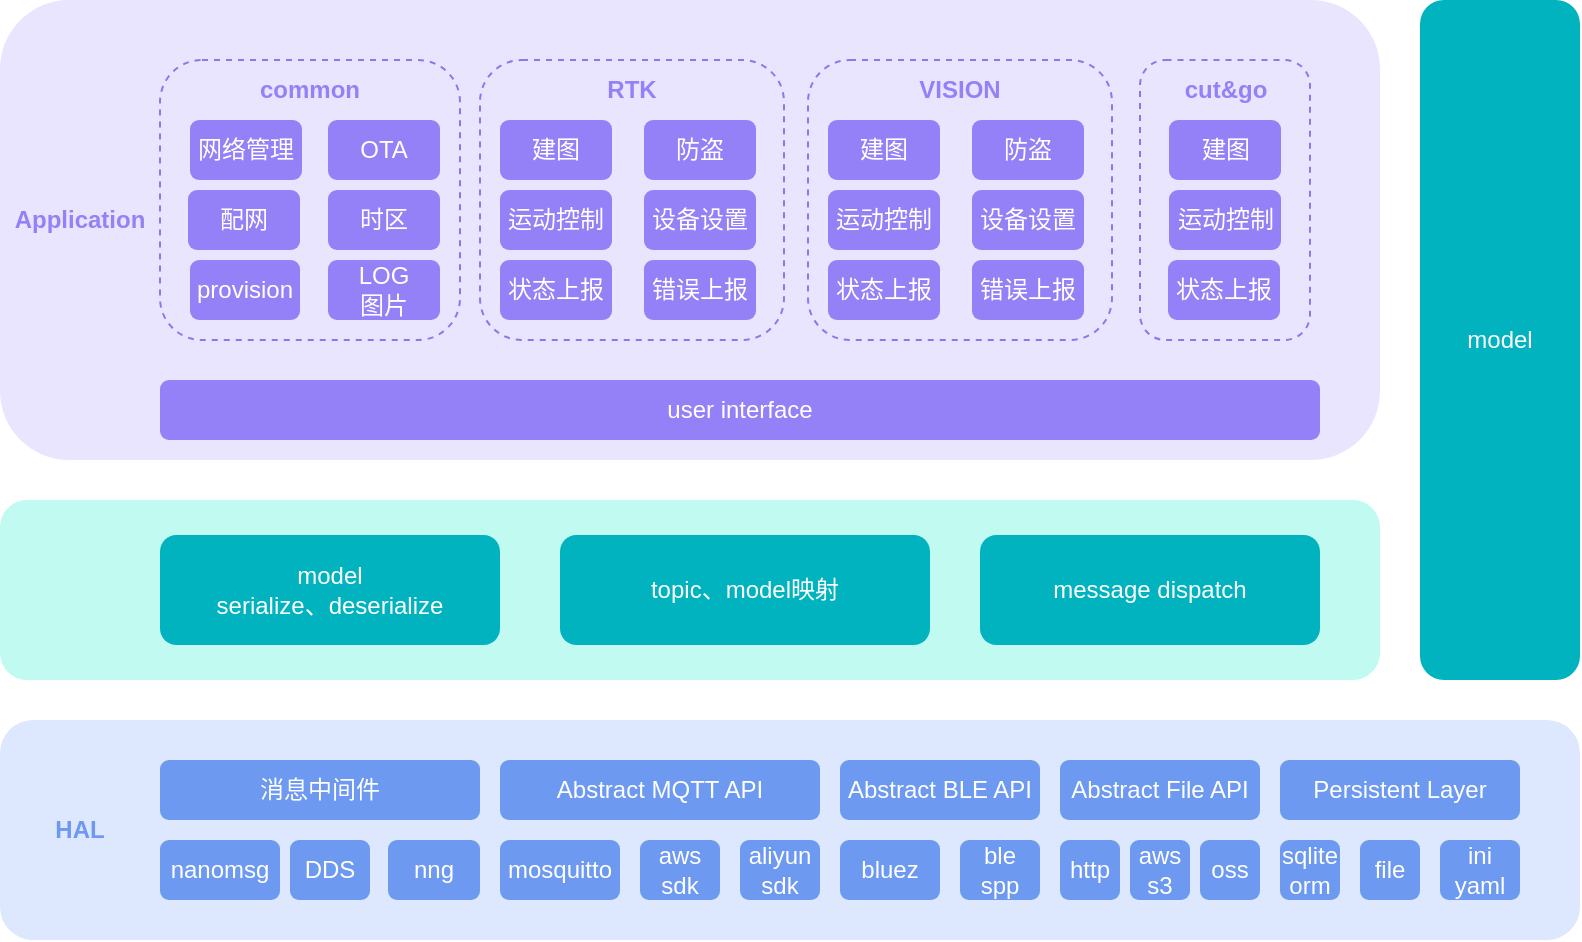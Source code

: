 <mxfile version="22.1.2" type="github">
  <diagram id="prtHgNgQTEPvFCAcTncT" name="Page-1">
    <mxGraphModel dx="980" dy="538" grid="1" gridSize="10" guides="1" tooltips="1" connect="1" arrows="1" fold="1" page="1" pageScale="1" pageWidth="827" pageHeight="1169" math="0" shadow="0">
      <root>
        <mxCell id="0" />
        <mxCell id="1" parent="0" />
        <mxCell id="VH6RRAhwsbcZhpfBHV_4-29" value="" style="rounded=1;whiteSpace=wrap;html=1;fillColor=#dde7fd;strokeColor=none;" vertex="1" parent="1">
          <mxGeometry x="10" y="770" width="790" height="110" as="geometry" />
        </mxCell>
        <mxCell id="VH6RRAhwsbcZhpfBHV_4-30" value="消息中间件" style="rounded=1;whiteSpace=wrap;html=1;strokeColor=none;fillColor=#6d99f1;fontColor=#ffffff;" vertex="1" parent="1">
          <mxGeometry x="90" y="790" width="160" height="30" as="geometry" />
        </mxCell>
        <mxCell id="VH6RRAhwsbcZhpfBHV_4-31" value="nanomsg" style="rounded=1;whiteSpace=wrap;html=1;strokeColor=none;fillColor=#6d99f1;fontColor=#ffffff;" vertex="1" parent="1">
          <mxGeometry x="90" y="830" width="60" height="30" as="geometry" />
        </mxCell>
        <mxCell id="VH6RRAhwsbcZhpfBHV_4-32" value="DDS" style="rounded=1;whiteSpace=wrap;html=1;strokeColor=none;fillColor=#6d99f1;fontColor=#ffffff;" vertex="1" parent="1">
          <mxGeometry x="155" y="830" width="40" height="30" as="geometry" />
        </mxCell>
        <mxCell id="VH6RRAhwsbcZhpfBHV_4-33" value="Abstract MQTT API" style="rounded=1;whiteSpace=wrap;html=1;strokeColor=none;fillColor=#6d99f1;fontColor=#ffffff;" vertex="1" parent="1">
          <mxGeometry x="260" y="790" width="160" height="30" as="geometry" />
        </mxCell>
        <mxCell id="VH6RRAhwsbcZhpfBHV_4-34" value="mosquitto" style="rounded=1;whiteSpace=wrap;html=1;strokeColor=none;fillColor=#6d99f1;fontColor=#ffffff;" vertex="1" parent="1">
          <mxGeometry x="260" y="830" width="60" height="30" as="geometry" />
        </mxCell>
        <mxCell id="VH6RRAhwsbcZhpfBHV_4-35" value="aws sdk" style="rounded=1;whiteSpace=wrap;html=1;strokeColor=none;fillColor=#6d99f1;fontColor=#ffffff;" vertex="1" parent="1">
          <mxGeometry x="330" y="830" width="40" height="30" as="geometry" />
        </mxCell>
        <mxCell id="VH6RRAhwsbcZhpfBHV_4-56" value="aliyun sdk" style="rounded=1;whiteSpace=wrap;html=1;strokeColor=none;fillColor=#6d99f1;fontColor=#ffffff;" vertex="1" parent="1">
          <mxGeometry x="380" y="830" width="40" height="30" as="geometry" />
        </mxCell>
        <mxCell id="VH6RRAhwsbcZhpfBHV_4-57" value="HAL" style="text;html=1;strokeColor=none;fillColor=none;align=center;verticalAlign=middle;whiteSpace=wrap;rounded=0;fontColor=#6d99f1;fontStyle=1" vertex="1" parent="1">
          <mxGeometry x="15" y="810" width="70" height="30" as="geometry" />
        </mxCell>
        <mxCell id="VH6RRAhwsbcZhpfBHV_4-82" value="" style="rounded=1;whiteSpace=wrap;html=1;fillColor=#c1faf0;strokeColor=none;" vertex="1" parent="1">
          <mxGeometry x="10" y="660" width="690" height="90" as="geometry" />
        </mxCell>
        <mxCell id="VH6RRAhwsbcZhpfBHV_4-83" value="model&lt;br&gt;serialize、deserialize" style="rounded=1;whiteSpace=wrap;html=1;strokeColor=none;fillColor=#00b3bf;fontColor=#ffffff;" vertex="1" parent="1">
          <mxGeometry x="90" y="677.5" width="170" height="55" as="geometry" />
        </mxCell>
        <mxCell id="VH6RRAhwsbcZhpfBHV_4-84" value="&lt;div data-t=&quot;flow&quot; data-processon-v=&quot;{&amp;quot;list&amp;quot;:[{&amp;quot;parent&amp;quot;:&amp;quot;&amp;quot;,&amp;quot;link&amp;quot;:&amp;quot;&amp;quot;,&amp;quot;shapeStyle&amp;quot;:{&amp;quot;alpha&amp;quot;:1},&amp;quot;textBlock&amp;quot;:[{&amp;quot;position&amp;quot;:{&amp;quot;w&amp;quot;:&amp;quot;w-20&amp;quot;,&amp;quot;x&amp;quot;:10,&amp;quot;h&amp;quot;:&amp;quot;h&amp;quot;,&amp;quot;y&amp;quot;:0},&amp;quot;text&amp;quot;:&amp;quot;model&lt;div&gt;序列化、反序列化&lt;/div&gt;&amp;quot;}],&amp;quot;anchors&amp;quot;:[{&amp;quot;x&amp;quot;:&amp;quot;w/2&amp;quot;,&amp;quot;y&amp;quot;:&amp;quot;0&amp;quot;},{&amp;quot;x&amp;quot;:&amp;quot;w/2&amp;quot;,&amp;quot;y&amp;quot;:&amp;quot;h&amp;quot;},{&amp;quot;x&amp;quot;:&amp;quot;0&amp;quot;,&amp;quot;y&amp;quot;:&amp;quot;h/2&amp;quot;},{&amp;quot;x&amp;quot;:&amp;quot;w&amp;quot;,&amp;quot;y&amp;quot;:&amp;quot;h/2&amp;quot;}],&amp;quot;fontStyle&amp;quot;:{&amp;quot;color&amp;quot;:&amp;quot;255,255,255&amp;quot;,&amp;quot;size&amp;quot;:12},&amp;quot;dataAttributes&amp;quot;:[{&amp;quot;name&amp;quot;:&amp;quot;序号&amp;quot;,&amp;quot;id&amp;quot;:&amp;quot;JrwUtCCTrl426030&amp;quot;,&amp;quot;type&amp;quot;:&amp;quot;number&amp;quot;,&amp;quot;category&amp;quot;:&amp;quot;default&amp;quot;,&amp;quot;value&amp;quot;:&amp;quot;&amp;quot;},{&amp;quot;name&amp;quot;:&amp;quot;名称&amp;quot;,&amp;quot;id&amp;quot;:&amp;quot;zWFyebNOZr621846&amp;quot;,&amp;quot;type&amp;quot;:&amp;quot;string&amp;quot;,&amp;quot;category&amp;quot;:&amp;quot;default&amp;quot;,&amp;quot;value&amp;quot;:&amp;quot;&amp;quot;},{&amp;quot;name&amp;quot;:&amp;quot;所有者&amp;quot;,&amp;quot;id&amp;quot;:&amp;quot;DDkIAjTwSY076523&amp;quot;,&amp;quot;type&amp;quot;:&amp;quot;string&amp;quot;,&amp;quot;category&amp;quot;:&amp;quot;default&amp;quot;,&amp;quot;value&amp;quot;:&amp;quot;&amp;quot;},{&amp;quot;name&amp;quot;:&amp;quot;连接&amp;quot;,&amp;quot;id&amp;quot;:&amp;quot;XHLMEQMAEG652049&amp;quot;,&amp;quot;type&amp;quot;:&amp;quot;link&amp;quot;,&amp;quot;category&amp;quot;:&amp;quot;default&amp;quot;,&amp;quot;value&amp;quot;:&amp;quot;&amp;quot;},{&amp;quot;name&amp;quot;:&amp;quot;便笺&amp;quot;,&amp;quot;id&amp;quot;:&amp;quot;quSSQknqel203891&amp;quot;,&amp;quot;type&amp;quot;:&amp;quot;string&amp;quot;,&amp;quot;category&amp;quot;:&amp;quot;default&amp;quot;,&amp;quot;value&amp;quot;:&amp;quot;&amp;quot;}],&amp;quot;props&amp;quot;:{&amp;quot;zindex&amp;quot;:25,&amp;quot;w&amp;quot;:153,&amp;quot;x&amp;quot;:195.359,&amp;quot;h&amp;quot;:44,&amp;quot;y&amp;quot;:420.333,&amp;quot;angle&amp;quot;:0},&amp;quot;path&amp;quot;:[{&amp;quot;actions&amp;quot;:[{&amp;quot;x&amp;quot;:&amp;quot;0&amp;quot;,&amp;quot;action&amp;quot;:&amp;quot;move&amp;quot;,&amp;quot;y&amp;quot;:&amp;quot;4&amp;quot;},{&amp;quot;y1&amp;quot;:&amp;quot;0&amp;quot;,&amp;quot;x&amp;quot;:&amp;quot;4&amp;quot;,&amp;quot;action&amp;quot;:&amp;quot;quadraticCurve&amp;quot;,&amp;quot;x1&amp;quot;:&amp;quot;0&amp;quot;,&amp;quot;y&amp;quot;:&amp;quot;0&amp;quot;},{&amp;quot;x&amp;quot;:&amp;quot;w-4&amp;quot;,&amp;quot;action&amp;quot;:&amp;quot;line&amp;quot;,&amp;quot;y&amp;quot;:&amp;quot;0&amp;quot;},{&amp;quot;y1&amp;quot;:&amp;quot;0&amp;quot;,&amp;quot;x&amp;quot;:&amp;quot;w&amp;quot;,&amp;quot;action&amp;quot;:&amp;quot;quadraticCurve&amp;quot;,&amp;quot;x1&amp;quot;:&amp;quot;w&amp;quot;,&amp;quot;y&amp;quot;:&amp;quot;4&amp;quot;},{&amp;quot;x&amp;quot;:&amp;quot;w&amp;quot;,&amp;quot;action&amp;quot;:&amp;quot;line&amp;quot;,&amp;quot;y&amp;quot;:&amp;quot;h-4&amp;quot;},{&amp;quot;y1&amp;quot;:&amp;quot;h&amp;quot;,&amp;quot;x&amp;quot;:&amp;quot;w-4&amp;quot;,&amp;quot;action&amp;quot;:&amp;quot;quadraticCurve&amp;quot;,&amp;quot;x1&amp;quot;:&amp;quot;w&amp;quot;,&amp;quot;y&amp;quot;:&amp;quot;h&amp;quot;},{&amp;quot;x&amp;quot;:&amp;quot;4&amp;quot;,&amp;quot;action&amp;quot;:&amp;quot;line&amp;quot;,&amp;quot;y&amp;quot;:&amp;quot;h&amp;quot;},{&amp;quot;y1&amp;quot;:&amp;quot;h&amp;quot;,&amp;quot;x&amp;quot;:&amp;quot;0&amp;quot;,&amp;quot;action&amp;quot;:&amp;quot;quadraticCurve&amp;quot;,&amp;quot;x1&amp;quot;:&amp;quot;0&amp;quot;,&amp;quot;y&amp;quot;:&amp;quot;h-4&amp;quot;},{&amp;quot;action&amp;quot;:&amp;quot;close&amp;quot;}]}],&amp;quot;lineStyle&amp;quot;:{&amp;quot;lineColor&amp;quot;:&amp;quot;0,186,199&amp;quot;},&amp;quot;children&amp;quot;:[],&amp;quot;resizeDir&amp;quot;:[&amp;quot;tl&amp;quot;,&amp;quot;tr&amp;quot;,&amp;quot;br&amp;quot;,&amp;quot;bl&amp;quot;,&amp;quot;l&amp;quot;,&amp;quot;t&amp;quot;,&amp;quot;r&amp;quot;,&amp;quot;b&amp;quot;],&amp;quot;name&amp;quot;:&amp;quot;roundRectangle&amp;quot;,&amp;quot;fillStyle&amp;quot;:{&amp;quot;color&amp;quot;:&amp;quot;0,186,199&amp;quot;,&amp;quot;type&amp;quot;:&amp;quot;solid&amp;quot;},&amp;quot;theme&amp;quot;:{},&amp;quot;id&amp;quot;:&amp;quot;gPrsLUqYKf349802&amp;quot;,&amp;quot;attribute&amp;quot;:{&amp;quot;container&amp;quot;:false,&amp;quot;rotatable&amp;quot;:true,&amp;quot;visible&amp;quot;:true,&amp;quot;fixedLink&amp;quot;:false,&amp;quot;collapsable&amp;quot;:false,&amp;quot;collapsed&amp;quot;:false,&amp;quot;linkable&amp;quot;:true,&amp;quot;markerOffset&amp;quot;:5},&amp;quot;category&amp;quot;:&amp;quot;basic&amp;quot;,&amp;quot;locked&amp;quot;:false,&amp;quot;group&amp;quot;:&amp;quot;&amp;quot;}],&amp;quot;client&amp;quot;:&amp;quot;1700191959465KsjMVhOzrR021758&amp;quot;}&quot;&gt; &lt;/div&gt;" style="text;whiteSpace=wrap;html=1;" vertex="1" parent="1">
          <mxGeometry x="310" y="560" width="30" height="20" as="geometry" />
        </mxCell>
        <mxCell id="VH6RRAhwsbcZhpfBHV_4-85" value="topic、model映射" style="rounded=1;whiteSpace=wrap;html=1;strokeColor=none;fillColor=#00b3bf;fontColor=#ffffff;" vertex="1" parent="1">
          <mxGeometry x="290" y="677.5" width="185" height="55" as="geometry" />
        </mxCell>
        <mxCell id="VH6RRAhwsbcZhpfBHV_4-86" value="" style="rounded=1;whiteSpace=wrap;html=1;fillColor=#e9e5ff;strokeColor=none;" vertex="1" parent="1">
          <mxGeometry x="10" y="410" width="690" height="230" as="geometry" />
        </mxCell>
        <mxCell id="VH6RRAhwsbcZhpfBHV_4-88" value="" style="rounded=1;whiteSpace=wrap;html=1;fillColor=none;dashed=1;strokeColor=#8c79e8;" vertex="1" parent="1">
          <mxGeometry x="90" y="440" width="150" height="140" as="geometry" />
        </mxCell>
        <mxCell id="VH6RRAhwsbcZhpfBHV_4-87" value="provision" style="rounded=1;whiteSpace=wrap;html=1;strokeColor=none;fillColor=#9581f7;fontColor=#ffffff;" vertex="1" parent="1">
          <mxGeometry x="105" y="540" width="55" height="30" as="geometry" />
        </mxCell>
        <mxCell id="VH6RRAhwsbcZhpfBHV_4-89" value="message dispatch" style="rounded=1;whiteSpace=wrap;html=1;strokeColor=none;fillColor=#00b3bf;fontColor=#ffffff;" vertex="1" parent="1">
          <mxGeometry x="500" y="677.5" width="170" height="55" as="geometry" />
        </mxCell>
        <mxCell id="VH6RRAhwsbcZhpfBHV_4-90" value="common" style="text;html=1;strokeColor=none;fillColor=none;align=center;verticalAlign=middle;whiteSpace=wrap;rounded=0;fontColor=#9581f7;fontStyle=1;fontFamily=Helvetica;" vertex="1" parent="1">
          <mxGeometry x="135" y="440" width="60" height="30" as="geometry" />
        </mxCell>
        <mxCell id="VH6RRAhwsbcZhpfBHV_4-92" value="user interface" style="rounded=1;whiteSpace=wrap;html=1;strokeColor=none;fillColor=#9581f7;fontColor=#ffffff;" vertex="1" parent="1">
          <mxGeometry x="90" y="600" width="580" height="30" as="geometry" />
        </mxCell>
        <mxCell id="VH6RRAhwsbcZhpfBHV_4-94" value="model" style="rounded=1;whiteSpace=wrap;html=1;strokeColor=none;fillColor=#00b3bf;fontColor=#ffffff;" vertex="1" parent="1">
          <mxGeometry x="720" y="410" width="80" height="340" as="geometry" />
        </mxCell>
        <mxCell id="VH6RRAhwsbcZhpfBHV_4-95" value="nng" style="rounded=1;whiteSpace=wrap;html=1;strokeColor=none;fillColor=#6d99f1;fontColor=#ffffff;" vertex="1" parent="1">
          <mxGeometry x="204" y="830" width="46" height="30" as="geometry" />
        </mxCell>
        <mxCell id="VH6RRAhwsbcZhpfBHV_4-96" value="Abstract BLE API" style="rounded=1;whiteSpace=wrap;html=1;strokeColor=none;fillColor=#6d99f1;fontColor=#ffffff;" vertex="1" parent="1">
          <mxGeometry x="430" y="790" width="100" height="30" as="geometry" />
        </mxCell>
        <mxCell id="VH6RRAhwsbcZhpfBHV_4-97" value="Abstract File API" style="rounded=1;whiteSpace=wrap;html=1;strokeColor=none;fillColor=#6d99f1;fontColor=#ffffff;" vertex="1" parent="1">
          <mxGeometry x="540" y="790" width="100" height="30" as="geometry" />
        </mxCell>
        <mxCell id="VH6RRAhwsbcZhpfBHV_4-98" value="bluez" style="rounded=1;whiteSpace=wrap;html=1;strokeColor=none;fillColor=#6d99f1;fontColor=#ffffff;" vertex="1" parent="1">
          <mxGeometry x="430" y="830" width="50" height="30" as="geometry" />
        </mxCell>
        <mxCell id="VH6RRAhwsbcZhpfBHV_4-99" value="ble spp" style="rounded=1;whiteSpace=wrap;html=1;strokeColor=none;fillColor=#6d99f1;fontColor=#ffffff;" vertex="1" parent="1">
          <mxGeometry x="490" y="830" width="40" height="30" as="geometry" />
        </mxCell>
        <mxCell id="VH6RRAhwsbcZhpfBHV_4-100" value="http" style="rounded=1;whiteSpace=wrap;html=1;strokeColor=none;fillColor=#6d99f1;fontColor=#ffffff;" vertex="1" parent="1">
          <mxGeometry x="540" y="830" width="30" height="30" as="geometry" />
        </mxCell>
        <mxCell id="VH6RRAhwsbcZhpfBHV_4-101" value="aws s3" style="rounded=1;whiteSpace=wrap;html=1;strokeColor=none;fillColor=#6d99f1;fontColor=#ffffff;" vertex="1" parent="1">
          <mxGeometry x="575" y="830" width="30" height="30" as="geometry" />
        </mxCell>
        <mxCell id="VH6RRAhwsbcZhpfBHV_4-102" value="oss" style="rounded=1;whiteSpace=wrap;html=1;strokeColor=none;fillColor=#6d99f1;fontColor=#ffffff;" vertex="1" parent="1">
          <mxGeometry x="610" y="830" width="30" height="30" as="geometry" />
        </mxCell>
        <mxCell id="VH6RRAhwsbcZhpfBHV_4-103" value="" style="rounded=1;whiteSpace=wrap;html=1;fillColor=none;dashed=1;strokeColor=#8c79e8;" vertex="1" parent="1">
          <mxGeometry x="250" y="440" width="152" height="140" as="geometry" />
        </mxCell>
        <mxCell id="VH6RRAhwsbcZhpfBHV_4-105" value="RTK" style="text;html=1;strokeColor=none;fillColor=none;align=center;verticalAlign=middle;whiteSpace=wrap;rounded=0;fontColor=#9581f7;fontStyle=1;fontFamily=Helvetica;" vertex="1" parent="1">
          <mxGeometry x="296" y="445" width="60" height="20" as="geometry" />
        </mxCell>
        <mxCell id="VH6RRAhwsbcZhpfBHV_4-107" value="配网" style="rounded=1;whiteSpace=wrap;html=1;strokeColor=none;fillColor=#9581f7;fontColor=#ffffff;" vertex="1" parent="1">
          <mxGeometry x="104" y="505" width="56" height="30" as="geometry" />
        </mxCell>
        <mxCell id="VH6RRAhwsbcZhpfBHV_4-108" value="时区" style="rounded=1;whiteSpace=wrap;html=1;strokeColor=none;fillColor=#9581f7;fontColor=#ffffff;" vertex="1" parent="1">
          <mxGeometry x="174" y="505" width="56" height="30" as="geometry" />
        </mxCell>
        <mxCell id="VH6RRAhwsbcZhpfBHV_4-109" value="LOG&lt;br&gt;图片" style="rounded=1;whiteSpace=wrap;html=1;strokeColor=none;fillColor=#9581f7;fontColor=#ffffff;" vertex="1" parent="1">
          <mxGeometry x="174" y="540" width="56" height="30" as="geometry" />
        </mxCell>
        <mxCell id="VH6RRAhwsbcZhpfBHV_4-110" value="运动控制" style="rounded=1;whiteSpace=wrap;html=1;strokeColor=none;fillColor=#9581f7;fontColor=#ffffff;" vertex="1" parent="1">
          <mxGeometry x="260" y="505" width="56" height="30" as="geometry" />
        </mxCell>
        <mxCell id="VH6RRAhwsbcZhpfBHV_4-111" value="设备设置" style="rounded=1;whiteSpace=wrap;html=1;strokeColor=none;fillColor=#9581f7;fontColor=#ffffff;" vertex="1" parent="1">
          <mxGeometry x="332" y="505" width="56" height="30" as="geometry" />
        </mxCell>
        <mxCell id="VH6RRAhwsbcZhpfBHV_4-112" value="状态上报" style="rounded=1;whiteSpace=wrap;html=1;strokeColor=none;fillColor=#9581f7;fontColor=#ffffff;" vertex="1" parent="1">
          <mxGeometry x="260" y="540" width="56" height="30" as="geometry" />
        </mxCell>
        <mxCell id="VH6RRAhwsbcZhpfBHV_4-113" value="错误上报" style="rounded=1;whiteSpace=wrap;html=1;strokeColor=none;fillColor=#9581f7;fontColor=#ffffff;" vertex="1" parent="1">
          <mxGeometry x="332" y="540" width="56" height="30" as="geometry" />
        </mxCell>
        <mxCell id="VH6RRAhwsbcZhpfBHV_4-114" value="建图" style="rounded=1;whiteSpace=wrap;html=1;strokeColor=none;fillColor=#9581f7;fontColor=#ffffff;" vertex="1" parent="1">
          <mxGeometry x="260" y="470" width="56" height="30" as="geometry" />
        </mxCell>
        <mxCell id="VH6RRAhwsbcZhpfBHV_4-115" value="防盗" style="rounded=1;whiteSpace=wrap;html=1;strokeColor=none;fillColor=#9581f7;fontColor=#ffffff;" vertex="1" parent="1">
          <mxGeometry x="332" y="470" width="56" height="30" as="geometry" />
        </mxCell>
        <mxCell id="VH6RRAhwsbcZhpfBHV_4-116" value="网络管理" style="rounded=1;whiteSpace=wrap;html=1;strokeColor=none;fillColor=#9581f7;fontColor=#ffffff;" vertex="1" parent="1">
          <mxGeometry x="105" y="470" width="56" height="30" as="geometry" />
        </mxCell>
        <mxCell id="VH6RRAhwsbcZhpfBHV_4-117" value="OTA" style="rounded=1;whiteSpace=wrap;html=1;strokeColor=none;fillColor=#9581f7;fontColor=#ffffff;" vertex="1" parent="1">
          <mxGeometry x="174" y="470" width="56" height="30" as="geometry" />
        </mxCell>
        <mxCell id="VH6RRAhwsbcZhpfBHV_4-120" value="Persistent Layer" style="rounded=1;whiteSpace=wrap;html=1;strokeColor=none;fillColor=#6d99f1;fontColor=#ffffff;" vertex="1" parent="1">
          <mxGeometry x="650" y="790" width="120" height="30" as="geometry" />
        </mxCell>
        <mxCell id="VH6RRAhwsbcZhpfBHV_4-121" value="sqlite&lt;br&gt;orm" style="rounded=1;whiteSpace=wrap;html=1;strokeColor=none;fillColor=#6d99f1;fontColor=#ffffff;" vertex="1" parent="1">
          <mxGeometry x="650" y="830" width="30" height="30" as="geometry" />
        </mxCell>
        <mxCell id="VH6RRAhwsbcZhpfBHV_4-122" value="file" style="rounded=1;whiteSpace=wrap;html=1;strokeColor=none;fillColor=#6d99f1;fontColor=#ffffff;" vertex="1" parent="1">
          <mxGeometry x="690" y="830" width="30" height="30" as="geometry" />
        </mxCell>
        <mxCell id="VH6RRAhwsbcZhpfBHV_4-123" value="ini&lt;br&gt;yaml" style="rounded=1;whiteSpace=wrap;html=1;strokeColor=none;fillColor=#6d99f1;fontColor=#ffffff;" vertex="1" parent="1">
          <mxGeometry x="730" y="830" width="40" height="30" as="geometry" />
        </mxCell>
        <mxCell id="VH6RRAhwsbcZhpfBHV_4-125" value="" style="rounded=1;whiteSpace=wrap;html=1;fillColor=none;dashed=1;strokeColor=#8c79e8;" vertex="1" parent="1">
          <mxGeometry x="414" y="440" width="152" height="140" as="geometry" />
        </mxCell>
        <mxCell id="VH6RRAhwsbcZhpfBHV_4-126" value="VISION" style="text;html=1;strokeColor=none;fillColor=none;align=center;verticalAlign=middle;whiteSpace=wrap;rounded=0;fontColor=#9581f7;fontStyle=1;fontFamily=Helvetica;" vertex="1" parent="1">
          <mxGeometry x="460" y="445" width="60" height="20" as="geometry" />
        </mxCell>
        <mxCell id="VH6RRAhwsbcZhpfBHV_4-127" value="运动控制" style="rounded=1;whiteSpace=wrap;html=1;strokeColor=none;fillColor=#9581f7;fontColor=#ffffff;" vertex="1" parent="1">
          <mxGeometry x="424" y="505" width="56" height="30" as="geometry" />
        </mxCell>
        <mxCell id="VH6RRAhwsbcZhpfBHV_4-128" value="设备设置" style="rounded=1;whiteSpace=wrap;html=1;strokeColor=none;fillColor=#9581f7;fontColor=#ffffff;" vertex="1" parent="1">
          <mxGeometry x="496" y="505" width="56" height="30" as="geometry" />
        </mxCell>
        <mxCell id="VH6RRAhwsbcZhpfBHV_4-129" value="状态上报" style="rounded=1;whiteSpace=wrap;html=1;strokeColor=none;fillColor=#9581f7;fontColor=#ffffff;" vertex="1" parent="1">
          <mxGeometry x="424" y="540" width="56" height="30" as="geometry" />
        </mxCell>
        <mxCell id="VH6RRAhwsbcZhpfBHV_4-130" value="错误上报" style="rounded=1;whiteSpace=wrap;html=1;strokeColor=none;fillColor=#9581f7;fontColor=#ffffff;" vertex="1" parent="1">
          <mxGeometry x="496" y="540" width="56" height="30" as="geometry" />
        </mxCell>
        <mxCell id="VH6RRAhwsbcZhpfBHV_4-131" value="建图" style="rounded=1;whiteSpace=wrap;html=1;strokeColor=none;fillColor=#9581f7;fontColor=#ffffff;" vertex="1" parent="1">
          <mxGeometry x="424" y="470" width="56" height="30" as="geometry" />
        </mxCell>
        <mxCell id="VH6RRAhwsbcZhpfBHV_4-132" value="防盗" style="rounded=1;whiteSpace=wrap;html=1;strokeColor=none;fillColor=#9581f7;fontColor=#ffffff;" vertex="1" parent="1">
          <mxGeometry x="496" y="470" width="56" height="30" as="geometry" />
        </mxCell>
        <mxCell id="VH6RRAhwsbcZhpfBHV_4-133" value="" style="rounded=1;whiteSpace=wrap;html=1;fillColor=none;dashed=1;strokeColor=#8c79e8;" vertex="1" parent="1">
          <mxGeometry x="580" y="440" width="85" height="140" as="geometry" />
        </mxCell>
        <mxCell id="VH6RRAhwsbcZhpfBHV_4-134" value="cut&amp;amp;go" style="text;html=1;strokeColor=none;fillColor=none;align=center;verticalAlign=middle;whiteSpace=wrap;rounded=0;fontColor=#9581f7;fontStyle=1;fontFamily=Helvetica;" vertex="1" parent="1">
          <mxGeometry x="592.5" y="445" width="60" height="20" as="geometry" />
        </mxCell>
        <mxCell id="VH6RRAhwsbcZhpfBHV_4-136" value="建图" style="rounded=1;whiteSpace=wrap;html=1;strokeColor=none;fillColor=#9581f7;fontColor=#ffffff;verticalAlign=middle;" vertex="1" parent="1">
          <mxGeometry x="594.5" y="470" width="56" height="30" as="geometry" />
        </mxCell>
        <mxCell id="VH6RRAhwsbcZhpfBHV_4-137" value="运动控制" style="rounded=1;whiteSpace=wrap;html=1;strokeColor=none;fillColor=#9581f7;fontColor=#ffffff;verticalAlign=middle;" vertex="1" parent="1">
          <mxGeometry x="594.5" y="505" width="56" height="30" as="geometry" />
        </mxCell>
        <mxCell id="VH6RRAhwsbcZhpfBHV_4-138" value="状态上报" style="rounded=1;whiteSpace=wrap;html=1;strokeColor=none;fillColor=#9581f7;fontColor=#ffffff;verticalAlign=middle;" vertex="1" parent="1">
          <mxGeometry x="594" y="540" width="56" height="30" as="geometry" />
        </mxCell>
        <mxCell id="VH6RRAhwsbcZhpfBHV_4-139" value="Application" style="text;html=1;strokeColor=none;fillColor=none;align=center;verticalAlign=middle;whiteSpace=wrap;rounded=0;fontColor=#9581f7;fontStyle=1" vertex="1" parent="1">
          <mxGeometry x="20" y="505" width="60" height="30" as="geometry" />
        </mxCell>
      </root>
    </mxGraphModel>
  </diagram>
</mxfile>
